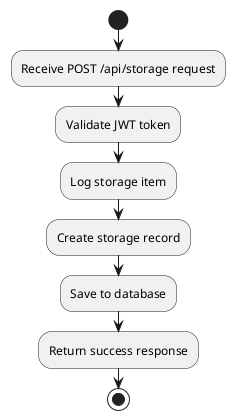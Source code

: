@startuml
start

:Receive POST /api/storage request;
:Validate JWT token;

:Log storage item;
:Create storage record;
:Save to database;

:Return success response;
stop
@enduml
